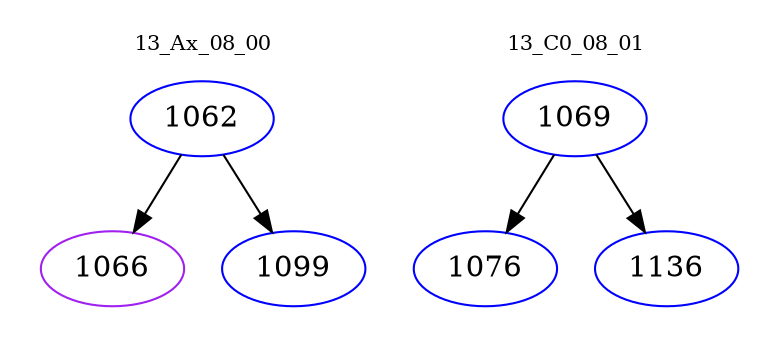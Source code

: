 digraph{
subgraph cluster_0 {
color = white
label = "13_Ax_08_00";
fontsize=10;
T0_1062 [label="1062", color="blue"]
T0_1062 -> T0_1066 [color="black"]
T0_1066 [label="1066", color="purple"]
T0_1062 -> T0_1099 [color="black"]
T0_1099 [label="1099", color="blue"]
}
subgraph cluster_1 {
color = white
label = "13_C0_08_01";
fontsize=10;
T1_1069 [label="1069", color="blue"]
T1_1069 -> T1_1076 [color="black"]
T1_1076 [label="1076", color="blue"]
T1_1069 -> T1_1136 [color="black"]
T1_1136 [label="1136", color="blue"]
}
}
